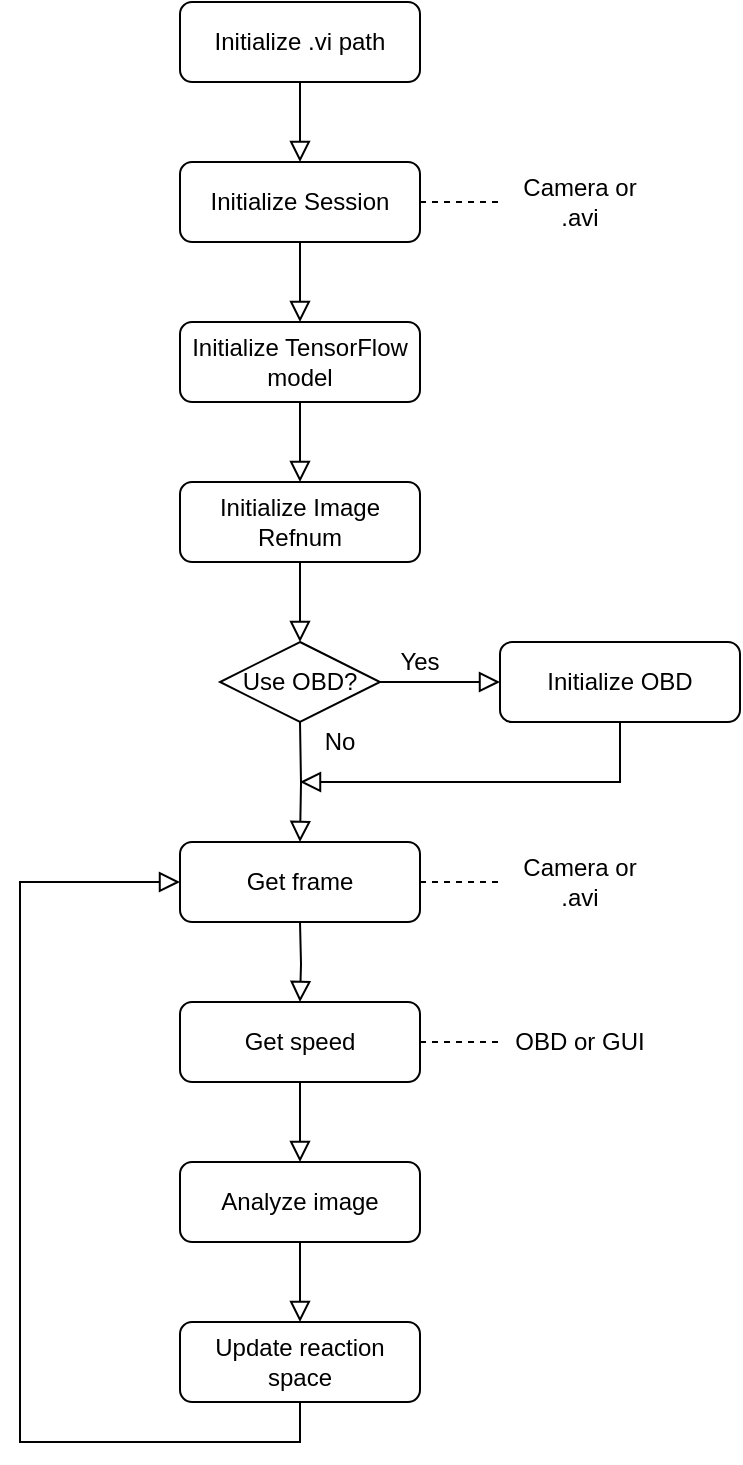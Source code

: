 <mxfile version="14.4.9" type="device"><diagram id="C5RBs43oDa-KdzZeNtuy" name="Page-1"><mxGraphModel dx="1182" dy="733" grid="1" gridSize="10" guides="1" tooltips="1" connect="1" arrows="1" fold="1" page="1" pageScale="1" pageWidth="827" pageHeight="1169" math="0" shadow="0"><root><mxCell id="WIyWlLk6GJQsqaUBKTNV-0"/><mxCell id="WIyWlLk6GJQsqaUBKTNV-1" parent="WIyWlLk6GJQsqaUBKTNV-0"/><mxCell id="WIyWlLk6GJQsqaUBKTNV-2" value="" style="rounded=0;html=1;jettySize=auto;orthogonalLoop=1;fontSize=11;endArrow=block;endFill=0;endSize=8;strokeWidth=1;shadow=0;labelBackgroundColor=none;edgeStyle=orthogonalEdgeStyle;entryX=0.5;entryY=0;entryDx=0;entryDy=0;" parent="WIyWlLk6GJQsqaUBKTNV-1" source="WIyWlLk6GJQsqaUBKTNV-3" target="WIyWlLk6GJQsqaUBKTNV-7" edge="1"><mxGeometry relative="1" as="geometry"><mxPoint x="220" y="170" as="targetPoint"/></mxGeometry></mxCell><mxCell id="WIyWlLk6GJQsqaUBKTNV-3" value="Initialize .vi path" style="rounded=1;whiteSpace=wrap;html=1;fontSize=12;glass=0;strokeWidth=1;shadow=0;" parent="WIyWlLk6GJQsqaUBKTNV-1" vertex="1"><mxGeometry x="160" y="80" width="120" height="40" as="geometry"/></mxCell><mxCell id="WIyWlLk6GJQsqaUBKTNV-7" value="Initialize Session" style="rounded=1;whiteSpace=wrap;html=1;fontSize=12;glass=0;strokeWidth=1;shadow=0;" parent="WIyWlLk6GJQsqaUBKTNV-1" vertex="1"><mxGeometry x="160" y="160" width="120" height="40" as="geometry"/></mxCell><mxCell id="WIyWlLk6GJQsqaUBKTNV-11" value="Initialize OBD" style="rounded=1;whiteSpace=wrap;html=1;fontSize=12;glass=0;strokeWidth=1;shadow=0;" parent="WIyWlLk6GJQsqaUBKTNV-1" vertex="1"><mxGeometry x="320" y="400" width="120" height="40" as="geometry"/></mxCell><mxCell id="WIyWlLk6GJQsqaUBKTNV-12" value="Initialize TensorFlow model" style="rounded=1;whiteSpace=wrap;html=1;fontSize=12;glass=0;strokeWidth=1;shadow=0;" parent="WIyWlLk6GJQsqaUBKTNV-1" vertex="1"><mxGeometry x="160" y="240" width="120" height="40" as="geometry"/></mxCell><mxCell id="l_c2C3_KxtDtakOe_x1u-0" value="" style="endArrow=none;dashed=1;html=1;exitX=1;exitY=0.5;exitDx=0;exitDy=0;entryX=0;entryY=0.5;entryDx=0;entryDy=0;" parent="WIyWlLk6GJQsqaUBKTNV-1" source="WIyWlLk6GJQsqaUBKTNV-7" target="l_c2C3_KxtDtakOe_x1u-15" edge="1"><mxGeometry width="50" height="50" relative="1" as="geometry"><mxPoint x="390" y="310" as="sourcePoint"/><mxPoint x="440" y="180" as="targetPoint"/></mxGeometry></mxCell><mxCell id="l_c2C3_KxtDtakOe_x1u-1" value="Initialize Image Refnum" style="rounded=1;whiteSpace=wrap;html=1;fontSize=12;glass=0;strokeWidth=1;shadow=0;" parent="WIyWlLk6GJQsqaUBKTNV-1" vertex="1"><mxGeometry x="160" y="320" width="120" height="40" as="geometry"/></mxCell><mxCell id="l_c2C3_KxtDtakOe_x1u-3" value="" style="rounded=0;html=1;jettySize=auto;orthogonalLoop=1;fontSize=11;endArrow=block;endFill=0;endSize=8;strokeWidth=1;shadow=0;labelBackgroundColor=none;edgeStyle=orthogonalEdgeStyle;entryX=0.5;entryY=0;entryDx=0;entryDy=0;exitX=0.5;exitY=1;exitDx=0;exitDy=0;" parent="WIyWlLk6GJQsqaUBKTNV-1" source="WIyWlLk6GJQsqaUBKTNV-7" target="WIyWlLk6GJQsqaUBKTNV-12" edge="1"><mxGeometry relative="1" as="geometry"><mxPoint x="220" y="120" as="sourcePoint"/><mxPoint x="220" y="160" as="targetPoint"/></mxGeometry></mxCell><mxCell id="l_c2C3_KxtDtakOe_x1u-4" value="" style="rounded=0;html=1;jettySize=auto;orthogonalLoop=1;fontSize=11;endArrow=block;endFill=0;endSize=8;strokeWidth=1;shadow=0;labelBackgroundColor=none;edgeStyle=orthogonalEdgeStyle;entryX=0;entryY=0.5;entryDx=0;entryDy=0;exitX=1;exitY=0.5;exitDx=0;exitDy=0;" parent="WIyWlLk6GJQsqaUBKTNV-1" source="l_c2C3_KxtDtakOe_x1u-16" target="WIyWlLk6GJQsqaUBKTNV-11" edge="1"><mxGeometry relative="1" as="geometry"><mxPoint x="220" y="360" as="sourcePoint"/><mxPoint x="220" y="320" as="targetPoint"/></mxGeometry></mxCell><mxCell id="l_c2C3_KxtDtakOe_x1u-5" value="" style="rounded=0;html=1;jettySize=auto;orthogonalLoop=1;fontSize=11;endArrow=block;endFill=0;endSize=8;strokeWidth=1;shadow=0;labelBackgroundColor=none;edgeStyle=orthogonalEdgeStyle;entryX=0.5;entryY=0;entryDx=0;entryDy=0;" parent="WIyWlLk6GJQsqaUBKTNV-1" target="l_c2C3_KxtDtakOe_x1u-6" edge="1"><mxGeometry relative="1" as="geometry"><mxPoint x="220" y="440" as="sourcePoint"/><mxPoint x="220" y="470" as="targetPoint"/></mxGeometry></mxCell><mxCell id="l_c2C3_KxtDtakOe_x1u-6" value="Get frame" style="rounded=1;whiteSpace=wrap;html=1;fontSize=12;glass=0;strokeWidth=1;shadow=0;" parent="WIyWlLk6GJQsqaUBKTNV-1" vertex="1"><mxGeometry x="160" y="500" width="120" height="40" as="geometry"/></mxCell><mxCell id="l_c2C3_KxtDtakOe_x1u-7" value="Get speed" style="rounded=1;whiteSpace=wrap;html=1;fontSize=12;glass=0;strokeWidth=1;shadow=0;" parent="WIyWlLk6GJQsqaUBKTNV-1" vertex="1"><mxGeometry x="160" y="580" width="120" height="40" as="geometry"/></mxCell><mxCell id="l_c2C3_KxtDtakOe_x1u-8" value="Analyze image" style="rounded=1;whiteSpace=wrap;html=1;fontSize=12;glass=0;strokeWidth=1;shadow=0;" parent="WIyWlLk6GJQsqaUBKTNV-1" vertex="1"><mxGeometry x="160" y="660" width="120" height="40" as="geometry"/></mxCell><mxCell id="l_c2C3_KxtDtakOe_x1u-9" value="Update reaction space" style="rounded=1;whiteSpace=wrap;html=1;fontSize=12;glass=0;strokeWidth=1;shadow=0;" parent="WIyWlLk6GJQsqaUBKTNV-1" vertex="1"><mxGeometry x="160" y="740" width="120" height="40" as="geometry"/></mxCell><mxCell id="l_c2C3_KxtDtakOe_x1u-10" value="" style="rounded=0;html=1;jettySize=auto;orthogonalLoop=1;fontSize=11;endArrow=block;endFill=0;endSize=8;strokeWidth=1;shadow=0;labelBackgroundColor=none;edgeStyle=orthogonalEdgeStyle;exitX=0.5;exitY=1;exitDx=0;exitDy=0;" parent="WIyWlLk6GJQsqaUBKTNV-1" source="l_c2C3_KxtDtakOe_x1u-1" edge="1"><mxGeometry relative="1" as="geometry"><mxPoint x="220" y="450" as="sourcePoint"/><mxPoint x="220" y="400" as="targetPoint"/></mxGeometry></mxCell><mxCell id="l_c2C3_KxtDtakOe_x1u-11" value="" style="rounded=0;html=1;jettySize=auto;orthogonalLoop=1;fontSize=11;endArrow=block;endFill=0;endSize=8;strokeWidth=1;shadow=0;labelBackgroundColor=none;edgeStyle=orthogonalEdgeStyle;entryX=0.5;entryY=0;entryDx=0;entryDy=0;" parent="WIyWlLk6GJQsqaUBKTNV-1" target="l_c2C3_KxtDtakOe_x1u-7" edge="1"><mxGeometry relative="1" as="geometry"><mxPoint x="220" y="540" as="sourcePoint"/><mxPoint x="220" y="500" as="targetPoint"/></mxGeometry></mxCell><mxCell id="l_c2C3_KxtDtakOe_x1u-12" value="" style="rounded=0;html=1;jettySize=auto;orthogonalLoop=1;fontSize=11;endArrow=block;endFill=0;endSize=8;strokeWidth=1;shadow=0;labelBackgroundColor=none;edgeStyle=orthogonalEdgeStyle;entryX=0.5;entryY=0;entryDx=0;entryDy=0;exitX=0.5;exitY=1;exitDx=0;exitDy=0;" parent="WIyWlLk6GJQsqaUBKTNV-1" source="l_c2C3_KxtDtakOe_x1u-7" target="l_c2C3_KxtDtakOe_x1u-8" edge="1"><mxGeometry relative="1" as="geometry"><mxPoint x="210" y="630" as="sourcePoint"/><mxPoint x="230" y="510" as="targetPoint"/></mxGeometry></mxCell><mxCell id="l_c2C3_KxtDtakOe_x1u-13" value="" style="rounded=0;html=1;jettySize=auto;orthogonalLoop=1;fontSize=11;endArrow=block;endFill=0;endSize=8;strokeWidth=1;shadow=0;labelBackgroundColor=none;edgeStyle=orthogonalEdgeStyle;entryX=0.5;entryY=0;entryDx=0;entryDy=0;exitX=0.5;exitY=1;exitDx=0;exitDy=0;" parent="WIyWlLk6GJQsqaUBKTNV-1" source="l_c2C3_KxtDtakOe_x1u-8" target="l_c2C3_KxtDtakOe_x1u-9" edge="1"><mxGeometry relative="1" as="geometry"><mxPoint x="220" y="620" as="sourcePoint"/><mxPoint x="220" y="660" as="targetPoint"/></mxGeometry></mxCell><mxCell id="l_c2C3_KxtDtakOe_x1u-14" value="" style="rounded=0;html=1;jettySize=auto;orthogonalLoop=1;fontSize=11;endArrow=block;endFill=0;endSize=8;strokeWidth=1;shadow=0;labelBackgroundColor=none;edgeStyle=orthogonalEdgeStyle;exitX=0.5;exitY=1;exitDx=0;exitDy=0;entryX=0;entryY=0.5;entryDx=0;entryDy=0;" parent="WIyWlLk6GJQsqaUBKTNV-1" source="l_c2C3_KxtDtakOe_x1u-9" target="l_c2C3_KxtDtakOe_x1u-6" edge="1"><mxGeometry relative="1" as="geometry"><mxPoint x="220" y="700" as="sourcePoint"/><mxPoint x="220" y="890" as="targetPoint"/><Array as="points"><mxPoint x="220" y="800"/><mxPoint x="80" y="800"/><mxPoint x="80" y="520"/></Array></mxGeometry></mxCell><mxCell id="l_c2C3_KxtDtakOe_x1u-15" value="Camera or .avi" style="text;html=1;strokeColor=none;fillColor=none;align=center;verticalAlign=middle;whiteSpace=wrap;rounded=0;" parent="WIyWlLk6GJQsqaUBKTNV-1" vertex="1"><mxGeometry x="320" y="170" width="80" height="20" as="geometry"/></mxCell><mxCell id="l_c2C3_KxtDtakOe_x1u-16" value="Use OBD?" style="rhombus;whiteSpace=wrap;html=1;" parent="WIyWlLk6GJQsqaUBKTNV-1" vertex="1"><mxGeometry x="180" y="400" width="80" height="40" as="geometry"/></mxCell><mxCell id="l_c2C3_KxtDtakOe_x1u-19" value="" style="rounded=0;html=1;jettySize=auto;orthogonalLoop=1;fontSize=11;endArrow=block;endFill=0;endSize=8;strokeWidth=1;shadow=0;labelBackgroundColor=none;edgeStyle=orthogonalEdgeStyle;exitX=0.5;exitY=1;exitDx=0;exitDy=0;entryX=0.5;entryY=0;entryDx=0;entryDy=0;" parent="WIyWlLk6GJQsqaUBKTNV-1" source="WIyWlLk6GJQsqaUBKTNV-12" target="l_c2C3_KxtDtakOe_x1u-1" edge="1"><mxGeometry relative="1" as="geometry"><mxPoint x="220" y="360" as="sourcePoint"/><mxPoint x="220" y="310" as="targetPoint"/></mxGeometry></mxCell><mxCell id="l_c2C3_KxtDtakOe_x1u-20" value="" style="rounded=0;html=1;jettySize=auto;orthogonalLoop=1;fontSize=11;endArrow=block;endFill=0;endSize=8;strokeWidth=1;shadow=0;labelBackgroundColor=none;edgeStyle=orthogonalEdgeStyle;exitX=0.5;exitY=1;exitDx=0;exitDy=0;" parent="WIyWlLk6GJQsqaUBKTNV-1" source="WIyWlLk6GJQsqaUBKTNV-11" edge="1"><mxGeometry relative="1" as="geometry"><mxPoint x="220" y="360" as="sourcePoint"/><mxPoint x="220" y="470" as="targetPoint"/><Array as="points"><mxPoint x="380" y="470"/></Array></mxGeometry></mxCell><mxCell id="l_c2C3_KxtDtakOe_x1u-21" value="Yes" style="text;html=1;strokeColor=none;fillColor=none;align=center;verticalAlign=middle;whiteSpace=wrap;rounded=0;" parent="WIyWlLk6GJQsqaUBKTNV-1" vertex="1"><mxGeometry x="260" y="400" width="40" height="20" as="geometry"/></mxCell><mxCell id="l_c2C3_KxtDtakOe_x1u-23" value="No" style="text;html=1;strokeColor=none;fillColor=none;align=center;verticalAlign=middle;whiteSpace=wrap;rounded=0;" parent="WIyWlLk6GJQsqaUBKTNV-1" vertex="1"><mxGeometry x="220" y="440" width="40" height="20" as="geometry"/></mxCell><mxCell id="l_c2C3_KxtDtakOe_x1u-24" value="" style="endArrow=none;dashed=1;html=1;exitX=1;exitY=0.5;exitDx=0;exitDy=0;entryX=0;entryY=0.5;entryDx=0;entryDy=0;" parent="WIyWlLk6GJQsqaUBKTNV-1" target="l_c2C3_KxtDtakOe_x1u-25" edge="1"><mxGeometry width="50" height="50" relative="1" as="geometry"><mxPoint x="280" y="520" as="sourcePoint"/><mxPoint x="440" y="520" as="targetPoint"/></mxGeometry></mxCell><mxCell id="l_c2C3_KxtDtakOe_x1u-25" value="Camera or .avi" style="text;html=1;strokeColor=none;fillColor=none;align=center;verticalAlign=middle;whiteSpace=wrap;rounded=0;" parent="WIyWlLk6GJQsqaUBKTNV-1" vertex="1"><mxGeometry x="320" y="510" width="80" height="20" as="geometry"/></mxCell><mxCell id="l_c2C3_KxtDtakOe_x1u-26" value="" style="endArrow=none;dashed=1;html=1;exitX=1;exitY=0.5;exitDx=0;exitDy=0;entryX=0;entryY=0.5;entryDx=0;entryDy=0;" parent="WIyWlLk6GJQsqaUBKTNV-1" target="l_c2C3_KxtDtakOe_x1u-27" edge="1"><mxGeometry width="50" height="50" relative="1" as="geometry"><mxPoint x="280" y="600.0" as="sourcePoint"/><mxPoint x="440" y="600" as="targetPoint"/></mxGeometry></mxCell><mxCell id="l_c2C3_KxtDtakOe_x1u-27" value="OBD or GUI" style="text;html=1;strokeColor=none;fillColor=none;align=center;verticalAlign=middle;whiteSpace=wrap;rounded=0;" parent="WIyWlLk6GJQsqaUBKTNV-1" vertex="1"><mxGeometry x="320" y="590" width="80" height="20" as="geometry"/></mxCell></root></mxGraphModel></diagram></mxfile>